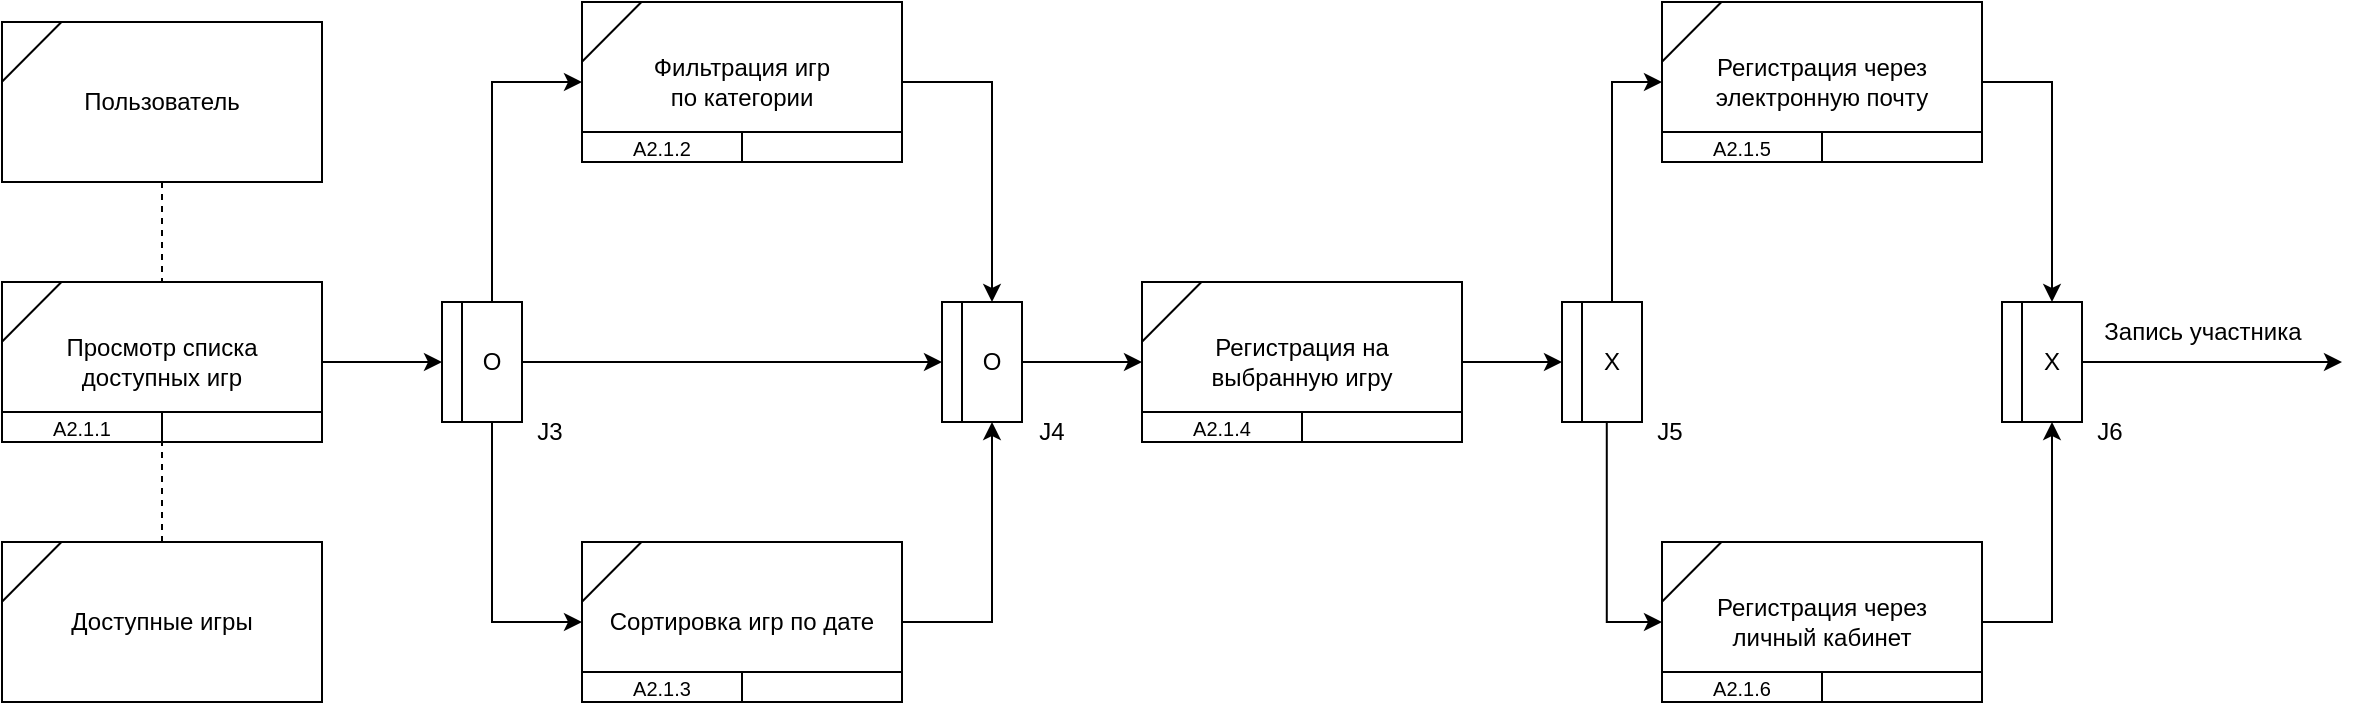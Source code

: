 <mxfile version="24.7.16">
  <diagram name="Страница — 1" id="3CPMpLebl-1jjfJIK-z_">
    <mxGraphModel dx="1035" dy="687" grid="1" gridSize="10" guides="1" tooltips="1" connect="1" arrows="1" fold="1" page="1" pageScale="1" pageWidth="827" pageHeight="1169" math="0" shadow="0">
      <root>
        <mxCell id="0" />
        <mxCell id="1" parent="0" />
        <mxCell id="FRs5H7n3xmvRlvuZ6DSw-3" value="" style="group" vertex="1" connectable="0" parent="1">
          <mxGeometry x="110" y="240" width="160" height="80" as="geometry" />
        </mxCell>
        <mxCell id="FRs5H7n3xmvRlvuZ6DSw-1" value="Просмотр списка&lt;div&gt;доступных игр&lt;/div&gt;" style="rounded=0;whiteSpace=wrap;html=1;" vertex="1" parent="FRs5H7n3xmvRlvuZ6DSw-3">
          <mxGeometry width="160" height="80" as="geometry" />
        </mxCell>
        <mxCell id="FRs5H7n3xmvRlvuZ6DSw-2" value="" style="endArrow=none;html=1;rounded=0;entryX=0.185;entryY=0.002;entryDx=0;entryDy=0;exitX=0;exitY=0.373;exitDx=0;exitDy=0;entryPerimeter=0;exitPerimeter=0;" edge="1" parent="FRs5H7n3xmvRlvuZ6DSw-3" source="FRs5H7n3xmvRlvuZ6DSw-1" target="FRs5H7n3xmvRlvuZ6DSw-1">
          <mxGeometry width="50" height="50" relative="1" as="geometry">
            <mxPoint x="-10.0" y="5.684e-14" as="sourcePoint" />
            <mxPoint x="32.6" y="-39.78" as="targetPoint" />
          </mxGeometry>
        </mxCell>
        <mxCell id="FRs5H7n3xmvRlvuZ6DSw-12" value="&lt;font style=&quot;font-size: 10px;&quot;&gt;А2.1.1&lt;/font&gt;" style="rounded=0;whiteSpace=wrap;html=1;" vertex="1" parent="FRs5H7n3xmvRlvuZ6DSw-3">
          <mxGeometry y="65" width="80" height="15" as="geometry" />
        </mxCell>
        <mxCell id="FRs5H7n3xmvRlvuZ6DSw-14" value="" style="rounded=0;whiteSpace=wrap;html=1;" vertex="1" parent="FRs5H7n3xmvRlvuZ6DSw-3">
          <mxGeometry x="80" y="65" width="80" height="15" as="geometry" />
        </mxCell>
        <mxCell id="FRs5H7n3xmvRlvuZ6DSw-6" value="" style="group" vertex="1" connectable="0" parent="1">
          <mxGeometry x="330" y="250" width="40" height="60" as="geometry" />
        </mxCell>
        <mxCell id="FRs5H7n3xmvRlvuZ6DSw-4" value="О" style="rounded=0;whiteSpace=wrap;html=1;" vertex="1" parent="FRs5H7n3xmvRlvuZ6DSw-6">
          <mxGeometry x="10" width="30" height="60" as="geometry" />
        </mxCell>
        <mxCell id="FRs5H7n3xmvRlvuZ6DSw-5" value="" style="rounded=0;whiteSpace=wrap;html=1;" vertex="1" parent="FRs5H7n3xmvRlvuZ6DSw-6">
          <mxGeometry width="10" height="60" as="geometry" />
        </mxCell>
        <mxCell id="FRs5H7n3xmvRlvuZ6DSw-7" style="edgeStyle=orthogonalEdgeStyle;rounded=0;orthogonalLoop=1;jettySize=auto;html=1;entryX=0;entryY=0.5;entryDx=0;entryDy=0;" edge="1" parent="1" source="FRs5H7n3xmvRlvuZ6DSw-1" target="FRs5H7n3xmvRlvuZ6DSw-5">
          <mxGeometry relative="1" as="geometry" />
        </mxCell>
        <mxCell id="FRs5H7n3xmvRlvuZ6DSw-8" value="" style="group" vertex="1" connectable="0" parent="1">
          <mxGeometry x="110" y="110" width="160" height="80" as="geometry" />
        </mxCell>
        <mxCell id="FRs5H7n3xmvRlvuZ6DSw-9" value="Пользователь" style="rounded=0;whiteSpace=wrap;html=1;" vertex="1" parent="FRs5H7n3xmvRlvuZ6DSw-8">
          <mxGeometry width="160" height="80" as="geometry" />
        </mxCell>
        <mxCell id="FRs5H7n3xmvRlvuZ6DSw-10" value="" style="endArrow=none;html=1;rounded=0;entryX=0.185;entryY=0.002;entryDx=0;entryDy=0;exitX=0;exitY=0.373;exitDx=0;exitDy=0;entryPerimeter=0;exitPerimeter=0;" edge="1" parent="FRs5H7n3xmvRlvuZ6DSw-8" source="FRs5H7n3xmvRlvuZ6DSw-9" target="FRs5H7n3xmvRlvuZ6DSw-9">
          <mxGeometry width="50" height="50" relative="1" as="geometry">
            <mxPoint x="-10.0" y="5.684e-14" as="sourcePoint" />
            <mxPoint x="32.6" y="-39.78" as="targetPoint" />
          </mxGeometry>
        </mxCell>
        <mxCell id="FRs5H7n3xmvRlvuZ6DSw-11" style="edgeStyle=orthogonalEdgeStyle;rounded=0;orthogonalLoop=1;jettySize=auto;html=1;endArrow=none;endFill=0;dashed=1;" edge="1" parent="1" source="FRs5H7n3xmvRlvuZ6DSw-9" target="FRs5H7n3xmvRlvuZ6DSw-1">
          <mxGeometry relative="1" as="geometry" />
        </mxCell>
        <mxCell id="FRs5H7n3xmvRlvuZ6DSw-15" value="" style="group" vertex="1" connectable="0" parent="1">
          <mxGeometry x="110" y="370" width="160" height="80" as="geometry" />
        </mxCell>
        <mxCell id="FRs5H7n3xmvRlvuZ6DSw-16" value="Доступные игры" style="rounded=0;whiteSpace=wrap;html=1;" vertex="1" parent="FRs5H7n3xmvRlvuZ6DSw-15">
          <mxGeometry width="160" height="80" as="geometry" />
        </mxCell>
        <mxCell id="FRs5H7n3xmvRlvuZ6DSw-17" value="" style="endArrow=none;html=1;rounded=0;entryX=0.185;entryY=0.002;entryDx=0;entryDy=0;exitX=0;exitY=0.373;exitDx=0;exitDy=0;entryPerimeter=0;exitPerimeter=0;" edge="1" parent="FRs5H7n3xmvRlvuZ6DSw-15" source="FRs5H7n3xmvRlvuZ6DSw-16" target="FRs5H7n3xmvRlvuZ6DSw-16">
          <mxGeometry width="50" height="50" relative="1" as="geometry">
            <mxPoint x="-10.0" y="5.684e-14" as="sourcePoint" />
            <mxPoint x="32.6" y="-39.78" as="targetPoint" />
          </mxGeometry>
        </mxCell>
        <mxCell id="FRs5H7n3xmvRlvuZ6DSw-18" style="edgeStyle=orthogonalEdgeStyle;rounded=0;orthogonalLoop=1;jettySize=auto;html=1;entryX=0;entryY=1;entryDx=0;entryDy=0;endArrow=none;endFill=0;dashed=1;" edge="1" parent="1" source="FRs5H7n3xmvRlvuZ6DSw-16" target="FRs5H7n3xmvRlvuZ6DSw-14">
          <mxGeometry relative="1" as="geometry" />
        </mxCell>
        <mxCell id="FRs5H7n3xmvRlvuZ6DSw-19" value="" style="group" vertex="1" connectable="0" parent="1">
          <mxGeometry x="400" y="100" width="160" height="80" as="geometry" />
        </mxCell>
        <mxCell id="FRs5H7n3xmvRlvuZ6DSw-20" value="Фильтрация игр&lt;div&gt;по категории&lt;/div&gt;" style="rounded=0;whiteSpace=wrap;html=1;" vertex="1" parent="FRs5H7n3xmvRlvuZ6DSw-19">
          <mxGeometry width="160" height="80" as="geometry" />
        </mxCell>
        <mxCell id="FRs5H7n3xmvRlvuZ6DSw-21" value="" style="endArrow=none;html=1;rounded=0;entryX=0.185;entryY=0.002;entryDx=0;entryDy=0;exitX=0;exitY=0.373;exitDx=0;exitDy=0;entryPerimeter=0;exitPerimeter=0;" edge="1" parent="FRs5H7n3xmvRlvuZ6DSw-19" source="FRs5H7n3xmvRlvuZ6DSw-20" target="FRs5H7n3xmvRlvuZ6DSw-20">
          <mxGeometry width="50" height="50" relative="1" as="geometry">
            <mxPoint x="-10.0" y="5.684e-14" as="sourcePoint" />
            <mxPoint x="32.6" y="-39.78" as="targetPoint" />
          </mxGeometry>
        </mxCell>
        <mxCell id="FRs5H7n3xmvRlvuZ6DSw-22" value="&lt;font style=&quot;font-size: 10px;&quot;&gt;А2.1.2&lt;/font&gt;" style="rounded=0;whiteSpace=wrap;html=1;" vertex="1" parent="FRs5H7n3xmvRlvuZ6DSw-19">
          <mxGeometry y="65" width="80" height="15" as="geometry" />
        </mxCell>
        <mxCell id="FRs5H7n3xmvRlvuZ6DSw-23" value="" style="rounded=0;whiteSpace=wrap;html=1;" vertex="1" parent="FRs5H7n3xmvRlvuZ6DSw-19">
          <mxGeometry x="80" y="65" width="80" height="15" as="geometry" />
        </mxCell>
        <mxCell id="FRs5H7n3xmvRlvuZ6DSw-24" value="" style="group" vertex="1" connectable="0" parent="1">
          <mxGeometry x="400" y="370" width="160" height="80" as="geometry" />
        </mxCell>
        <mxCell id="FRs5H7n3xmvRlvuZ6DSw-25" value="Сортировка игр по дате" style="rounded=0;whiteSpace=wrap;html=1;" vertex="1" parent="FRs5H7n3xmvRlvuZ6DSw-24">
          <mxGeometry width="160" height="80" as="geometry" />
        </mxCell>
        <mxCell id="FRs5H7n3xmvRlvuZ6DSw-26" value="" style="endArrow=none;html=1;rounded=0;entryX=0.185;entryY=0.002;entryDx=0;entryDy=0;exitX=0;exitY=0.373;exitDx=0;exitDy=0;entryPerimeter=0;exitPerimeter=0;" edge="1" parent="FRs5H7n3xmvRlvuZ6DSw-24" source="FRs5H7n3xmvRlvuZ6DSw-25" target="FRs5H7n3xmvRlvuZ6DSw-25">
          <mxGeometry width="50" height="50" relative="1" as="geometry">
            <mxPoint x="-10.0" y="5.684e-14" as="sourcePoint" />
            <mxPoint x="32.6" y="-39.78" as="targetPoint" />
          </mxGeometry>
        </mxCell>
        <mxCell id="FRs5H7n3xmvRlvuZ6DSw-27" value="&lt;font style=&quot;font-size: 10px;&quot;&gt;А2.1.3&lt;/font&gt;" style="rounded=0;whiteSpace=wrap;html=1;" vertex="1" parent="FRs5H7n3xmvRlvuZ6DSw-24">
          <mxGeometry y="65" width="80" height="15" as="geometry" />
        </mxCell>
        <mxCell id="FRs5H7n3xmvRlvuZ6DSw-28" value="" style="rounded=0;whiteSpace=wrap;html=1;" vertex="1" parent="FRs5H7n3xmvRlvuZ6DSw-24">
          <mxGeometry x="80" y="65" width="80" height="15" as="geometry" />
        </mxCell>
        <mxCell id="FRs5H7n3xmvRlvuZ6DSw-29" style="edgeStyle=orthogonalEdgeStyle;rounded=0;orthogonalLoop=1;jettySize=auto;html=1;entryX=0;entryY=0.5;entryDx=0;entryDy=0;exitX=0.5;exitY=0;exitDx=0;exitDy=0;" edge="1" parent="1" source="FRs5H7n3xmvRlvuZ6DSw-4" target="FRs5H7n3xmvRlvuZ6DSw-20">
          <mxGeometry relative="1" as="geometry" />
        </mxCell>
        <mxCell id="FRs5H7n3xmvRlvuZ6DSw-30" style="edgeStyle=orthogonalEdgeStyle;rounded=0;orthogonalLoop=1;jettySize=auto;html=1;entryX=0;entryY=0.5;entryDx=0;entryDy=0;exitX=0.5;exitY=1;exitDx=0;exitDy=0;" edge="1" parent="1" source="FRs5H7n3xmvRlvuZ6DSw-4" target="FRs5H7n3xmvRlvuZ6DSw-25">
          <mxGeometry relative="1" as="geometry" />
        </mxCell>
        <mxCell id="FRs5H7n3xmvRlvuZ6DSw-31" value="" style="group" vertex="1" connectable="0" parent="1">
          <mxGeometry x="580" y="250" width="40" height="60" as="geometry" />
        </mxCell>
        <mxCell id="FRs5H7n3xmvRlvuZ6DSw-32" value="О" style="rounded=0;whiteSpace=wrap;html=1;" vertex="1" parent="FRs5H7n3xmvRlvuZ6DSw-31">
          <mxGeometry x="10" width="30" height="60" as="geometry" />
        </mxCell>
        <mxCell id="FRs5H7n3xmvRlvuZ6DSw-33" value="" style="rounded=0;whiteSpace=wrap;html=1;" vertex="1" parent="FRs5H7n3xmvRlvuZ6DSw-31">
          <mxGeometry width="10" height="60" as="geometry" />
        </mxCell>
        <mxCell id="FRs5H7n3xmvRlvuZ6DSw-34" style="edgeStyle=orthogonalEdgeStyle;rounded=0;orthogonalLoop=1;jettySize=auto;html=1;entryX=0;entryY=0.5;entryDx=0;entryDy=0;" edge="1" parent="1" source="FRs5H7n3xmvRlvuZ6DSw-4" target="FRs5H7n3xmvRlvuZ6DSw-33">
          <mxGeometry relative="1" as="geometry" />
        </mxCell>
        <mxCell id="FRs5H7n3xmvRlvuZ6DSw-35" style="edgeStyle=orthogonalEdgeStyle;rounded=0;orthogonalLoop=1;jettySize=auto;html=1;entryX=0.5;entryY=0;entryDx=0;entryDy=0;" edge="1" parent="1" source="FRs5H7n3xmvRlvuZ6DSw-20" target="FRs5H7n3xmvRlvuZ6DSw-32">
          <mxGeometry relative="1" as="geometry" />
        </mxCell>
        <mxCell id="FRs5H7n3xmvRlvuZ6DSw-36" style="edgeStyle=orthogonalEdgeStyle;rounded=0;orthogonalLoop=1;jettySize=auto;html=1;entryX=0.5;entryY=1;entryDx=0;entryDy=0;" edge="1" parent="1" source="FRs5H7n3xmvRlvuZ6DSw-25" target="FRs5H7n3xmvRlvuZ6DSw-32">
          <mxGeometry relative="1" as="geometry">
            <mxPoint x="645" y="312" as="targetPoint" />
          </mxGeometry>
        </mxCell>
        <mxCell id="FRs5H7n3xmvRlvuZ6DSw-37" value="J3" style="text;html=1;align=center;verticalAlign=middle;whiteSpace=wrap;rounded=0;" vertex="1" parent="1">
          <mxGeometry x="354" y="300" width="60" height="30" as="geometry" />
        </mxCell>
        <mxCell id="FRs5H7n3xmvRlvuZ6DSw-38" value="J4" style="text;html=1;align=center;verticalAlign=middle;whiteSpace=wrap;rounded=0;" vertex="1" parent="1">
          <mxGeometry x="610" y="300" width="50" height="30" as="geometry" />
        </mxCell>
        <mxCell id="FRs5H7n3xmvRlvuZ6DSw-39" value="" style="group" vertex="1" connectable="0" parent="1">
          <mxGeometry x="680" y="240" width="160" height="80" as="geometry" />
        </mxCell>
        <mxCell id="FRs5H7n3xmvRlvuZ6DSw-40" value="Регистрация на&lt;div&gt;выбранную игру&lt;/div&gt;" style="rounded=0;whiteSpace=wrap;html=1;" vertex="1" parent="FRs5H7n3xmvRlvuZ6DSw-39">
          <mxGeometry width="160" height="80" as="geometry" />
        </mxCell>
        <mxCell id="FRs5H7n3xmvRlvuZ6DSw-41" value="" style="endArrow=none;html=1;rounded=0;entryX=0.185;entryY=0.002;entryDx=0;entryDy=0;exitX=0;exitY=0.373;exitDx=0;exitDy=0;entryPerimeter=0;exitPerimeter=0;" edge="1" parent="FRs5H7n3xmvRlvuZ6DSw-39" source="FRs5H7n3xmvRlvuZ6DSw-40" target="FRs5H7n3xmvRlvuZ6DSw-40">
          <mxGeometry width="50" height="50" relative="1" as="geometry">
            <mxPoint x="-10.0" y="5.684e-14" as="sourcePoint" />
            <mxPoint x="32.6" y="-39.78" as="targetPoint" />
          </mxGeometry>
        </mxCell>
        <mxCell id="FRs5H7n3xmvRlvuZ6DSw-42" value="&lt;font style=&quot;font-size: 10px;&quot;&gt;А2.1.4&lt;/font&gt;" style="rounded=0;whiteSpace=wrap;html=1;" vertex="1" parent="FRs5H7n3xmvRlvuZ6DSw-39">
          <mxGeometry y="65" width="80" height="15" as="geometry" />
        </mxCell>
        <mxCell id="FRs5H7n3xmvRlvuZ6DSw-43" value="" style="rounded=0;whiteSpace=wrap;html=1;" vertex="1" parent="FRs5H7n3xmvRlvuZ6DSw-39">
          <mxGeometry x="80" y="65" width="80" height="15" as="geometry" />
        </mxCell>
        <mxCell id="FRs5H7n3xmvRlvuZ6DSw-44" style="edgeStyle=orthogonalEdgeStyle;rounded=0;orthogonalLoop=1;jettySize=auto;html=1;entryX=0;entryY=0.5;entryDx=0;entryDy=0;" edge="1" parent="1" source="FRs5H7n3xmvRlvuZ6DSw-32" target="FRs5H7n3xmvRlvuZ6DSw-40">
          <mxGeometry relative="1" as="geometry">
            <mxPoint x="690" y="280" as="targetPoint" />
          </mxGeometry>
        </mxCell>
        <mxCell id="FRs5H7n3xmvRlvuZ6DSw-48" value="" style="group" vertex="1" connectable="0" parent="1">
          <mxGeometry x="890" y="250" width="40" height="60" as="geometry" />
        </mxCell>
        <mxCell id="FRs5H7n3xmvRlvuZ6DSw-49" value="Х" style="rounded=0;whiteSpace=wrap;html=1;" vertex="1" parent="FRs5H7n3xmvRlvuZ6DSw-48">
          <mxGeometry x="10" width="30" height="60" as="geometry" />
        </mxCell>
        <mxCell id="FRs5H7n3xmvRlvuZ6DSw-50" value="" style="rounded=0;whiteSpace=wrap;html=1;" vertex="1" parent="FRs5H7n3xmvRlvuZ6DSw-48">
          <mxGeometry width="10" height="60" as="geometry" />
        </mxCell>
        <mxCell id="FRs5H7n3xmvRlvuZ6DSw-51" value="J5" style="text;html=1;align=center;verticalAlign=middle;whiteSpace=wrap;rounded=0;" vertex="1" parent="1">
          <mxGeometry x="914" y="300" width="60" height="30" as="geometry" />
        </mxCell>
        <mxCell id="FRs5H7n3xmvRlvuZ6DSw-54" value="" style="group" vertex="1" connectable="0" parent="1">
          <mxGeometry x="1110" y="250" width="40" height="60" as="geometry" />
        </mxCell>
        <mxCell id="FRs5H7n3xmvRlvuZ6DSw-73" style="edgeStyle=orthogonalEdgeStyle;rounded=0;orthogonalLoop=1;jettySize=auto;html=1;" edge="1" parent="FRs5H7n3xmvRlvuZ6DSw-54" source="FRs5H7n3xmvRlvuZ6DSw-55">
          <mxGeometry relative="1" as="geometry">
            <mxPoint x="170" y="30" as="targetPoint" />
          </mxGeometry>
        </mxCell>
        <mxCell id="FRs5H7n3xmvRlvuZ6DSw-55" value="Х" style="rounded=0;whiteSpace=wrap;html=1;" vertex="1" parent="FRs5H7n3xmvRlvuZ6DSw-54">
          <mxGeometry x="10" width="30" height="60" as="geometry" />
        </mxCell>
        <mxCell id="FRs5H7n3xmvRlvuZ6DSw-56" value="" style="rounded=0;whiteSpace=wrap;html=1;" vertex="1" parent="FRs5H7n3xmvRlvuZ6DSw-54">
          <mxGeometry width="10" height="60" as="geometry" />
        </mxCell>
        <mxCell id="FRs5H7n3xmvRlvuZ6DSw-57" value="J6" style="text;html=1;align=center;verticalAlign=middle;whiteSpace=wrap;rounded=0;" vertex="1" parent="1">
          <mxGeometry x="1134" y="300" width="60" height="30" as="geometry" />
        </mxCell>
        <mxCell id="FRs5H7n3xmvRlvuZ6DSw-45" style="edgeStyle=orthogonalEdgeStyle;rounded=0;orthogonalLoop=1;jettySize=auto;html=1;entryX=0;entryY=0.5;entryDx=0;entryDy=0;" edge="1" parent="1" source="FRs5H7n3xmvRlvuZ6DSw-40" target="FRs5H7n3xmvRlvuZ6DSw-50">
          <mxGeometry relative="1" as="geometry">
            <mxPoint x="960" y="280" as="targetPoint" />
          </mxGeometry>
        </mxCell>
        <mxCell id="FRs5H7n3xmvRlvuZ6DSw-58" value="" style="group" vertex="1" connectable="0" parent="1">
          <mxGeometry x="940" y="100" width="160" height="80" as="geometry" />
        </mxCell>
        <mxCell id="FRs5H7n3xmvRlvuZ6DSw-59" value="Регистрация через&lt;div&gt;электронную почту&lt;/div&gt;" style="rounded=0;whiteSpace=wrap;html=1;" vertex="1" parent="FRs5H7n3xmvRlvuZ6DSw-58">
          <mxGeometry width="160" height="80" as="geometry" />
        </mxCell>
        <mxCell id="FRs5H7n3xmvRlvuZ6DSw-60" value="" style="endArrow=none;html=1;rounded=0;entryX=0.185;entryY=0.002;entryDx=0;entryDy=0;exitX=0;exitY=0.373;exitDx=0;exitDy=0;entryPerimeter=0;exitPerimeter=0;" edge="1" parent="FRs5H7n3xmvRlvuZ6DSw-58" source="FRs5H7n3xmvRlvuZ6DSw-59" target="FRs5H7n3xmvRlvuZ6DSw-59">
          <mxGeometry width="50" height="50" relative="1" as="geometry">
            <mxPoint x="-10.0" y="5.684e-14" as="sourcePoint" />
            <mxPoint x="32.6" y="-39.78" as="targetPoint" />
          </mxGeometry>
        </mxCell>
        <mxCell id="FRs5H7n3xmvRlvuZ6DSw-61" value="&lt;font style=&quot;font-size: 10px;&quot;&gt;А2.1.5&lt;/font&gt;" style="rounded=0;whiteSpace=wrap;html=1;" vertex="1" parent="FRs5H7n3xmvRlvuZ6DSw-58">
          <mxGeometry y="65" width="80" height="15" as="geometry" />
        </mxCell>
        <mxCell id="FRs5H7n3xmvRlvuZ6DSw-62" value="" style="rounded=0;whiteSpace=wrap;html=1;" vertex="1" parent="FRs5H7n3xmvRlvuZ6DSw-58">
          <mxGeometry x="80" y="65" width="80" height="15" as="geometry" />
        </mxCell>
        <mxCell id="FRs5H7n3xmvRlvuZ6DSw-63" value="" style="group" vertex="1" connectable="0" parent="1">
          <mxGeometry x="940" y="370" width="160" height="80" as="geometry" />
        </mxCell>
        <mxCell id="FRs5H7n3xmvRlvuZ6DSw-64" value="Регистрация через&lt;div&gt;личный кабинет&lt;/div&gt;" style="rounded=0;whiteSpace=wrap;html=1;" vertex="1" parent="FRs5H7n3xmvRlvuZ6DSw-63">
          <mxGeometry width="160" height="80" as="geometry" />
        </mxCell>
        <mxCell id="FRs5H7n3xmvRlvuZ6DSw-65" value="" style="endArrow=none;html=1;rounded=0;entryX=0.185;entryY=0.002;entryDx=0;entryDy=0;exitX=0;exitY=0.373;exitDx=0;exitDy=0;entryPerimeter=0;exitPerimeter=0;" edge="1" parent="FRs5H7n3xmvRlvuZ6DSw-63" source="FRs5H7n3xmvRlvuZ6DSw-64" target="FRs5H7n3xmvRlvuZ6DSw-64">
          <mxGeometry width="50" height="50" relative="1" as="geometry">
            <mxPoint x="-10.0" y="5.684e-14" as="sourcePoint" />
            <mxPoint x="32.6" y="-39.78" as="targetPoint" />
          </mxGeometry>
        </mxCell>
        <mxCell id="FRs5H7n3xmvRlvuZ6DSw-66" value="&lt;font style=&quot;font-size: 10px;&quot;&gt;А2.1.6&lt;/font&gt;" style="rounded=0;whiteSpace=wrap;html=1;" vertex="1" parent="FRs5H7n3xmvRlvuZ6DSw-63">
          <mxGeometry y="65" width="80" height="15" as="geometry" />
        </mxCell>
        <mxCell id="FRs5H7n3xmvRlvuZ6DSw-67" value="" style="rounded=0;whiteSpace=wrap;html=1;" vertex="1" parent="FRs5H7n3xmvRlvuZ6DSw-63">
          <mxGeometry x="80" y="65" width="80" height="15" as="geometry" />
        </mxCell>
        <mxCell id="FRs5H7n3xmvRlvuZ6DSw-68" style="edgeStyle=orthogonalEdgeStyle;rounded=0;orthogonalLoop=1;jettySize=auto;html=1;entryX=0.413;entryY=1.009;entryDx=0;entryDy=0;entryPerimeter=0;startArrow=classic;startFill=1;endArrow=none;endFill=0;" edge="1" parent="1" source="FRs5H7n3xmvRlvuZ6DSw-64" target="FRs5H7n3xmvRlvuZ6DSw-49">
          <mxGeometry relative="1" as="geometry" />
        </mxCell>
        <mxCell id="FRs5H7n3xmvRlvuZ6DSw-69" style="edgeStyle=orthogonalEdgeStyle;rounded=0;orthogonalLoop=1;jettySize=auto;html=1;entryX=0;entryY=0.5;entryDx=0;entryDy=0;exitX=0.5;exitY=0;exitDx=0;exitDy=0;" edge="1" parent="1" source="FRs5H7n3xmvRlvuZ6DSw-49" target="FRs5H7n3xmvRlvuZ6DSw-59">
          <mxGeometry relative="1" as="geometry" />
        </mxCell>
        <mxCell id="FRs5H7n3xmvRlvuZ6DSw-70" style="edgeStyle=orthogonalEdgeStyle;rounded=0;orthogonalLoop=1;jettySize=auto;html=1;" edge="1" parent="1" source="FRs5H7n3xmvRlvuZ6DSw-59" target="FRs5H7n3xmvRlvuZ6DSw-55">
          <mxGeometry relative="1" as="geometry" />
        </mxCell>
        <mxCell id="FRs5H7n3xmvRlvuZ6DSw-72" style="edgeStyle=orthogonalEdgeStyle;rounded=0;orthogonalLoop=1;jettySize=auto;html=1;entryX=0.5;entryY=1;entryDx=0;entryDy=0;" edge="1" parent="1" source="FRs5H7n3xmvRlvuZ6DSw-64" target="FRs5H7n3xmvRlvuZ6DSw-55">
          <mxGeometry relative="1" as="geometry" />
        </mxCell>
        <mxCell id="FRs5H7n3xmvRlvuZ6DSw-74" value="Запись участника" style="text;html=1;align=center;verticalAlign=middle;resizable=0;points=[];autosize=1;strokeColor=none;fillColor=none;" vertex="1" parent="1">
          <mxGeometry x="1150" y="250" width="120" height="30" as="geometry" />
        </mxCell>
      </root>
    </mxGraphModel>
  </diagram>
</mxfile>
